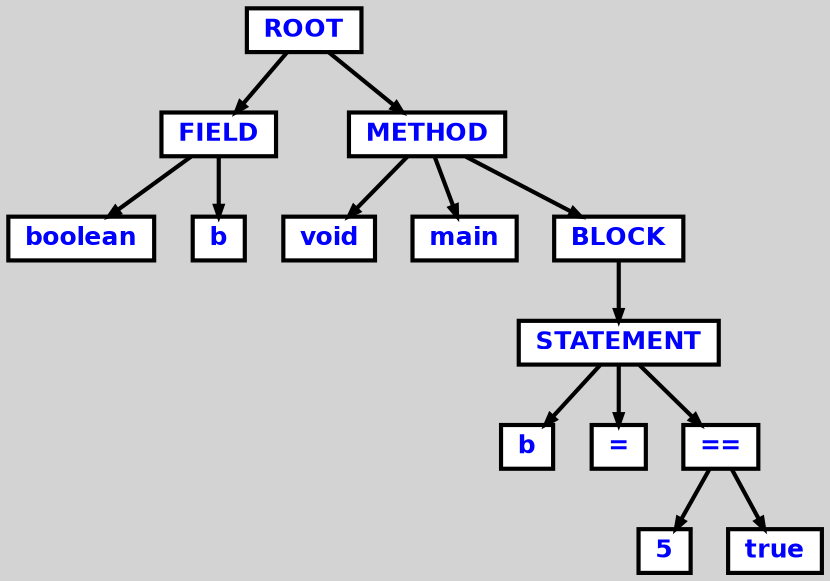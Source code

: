 digraph {

	ordering=out;
	ranksep=.4;
	bgcolor="lightgrey"; node [shape=box, fixedsize=false, fontsize=12, fontname="Helvetica-bold", fontcolor="blue"
		width=.25, height=.25, color="black", fillcolor="white", style="filled, solid, bold"];
	edge [arrowsize=.5, color="black", style="bold"]

  n0 [label="ROOT"];
  n1 [label="FIELD"];
  n1 [label="FIELD"];
  n2 [label="boolean"];
  n3 [label="b"];
  n4 [label="METHOD"];
  n4 [label="METHOD"];
  n5 [label="void"];
  n6 [label="main"];
  n7 [label="BLOCK"];
  n7 [label="BLOCK"];
  n8 [label="STATEMENT"];
  n8 [label="STATEMENT"];
  n9 [label="b"];
  n10 [label="="];
  n11 [label="=="];
  n11 [label="=="];
  n12 [label="5"];
  n13 [label="true"];

  n0 -> n1 // "ROOT" -> "FIELD"
  n1 -> n2 // "FIELD" -> "boolean"
  n1 -> n3 // "FIELD" -> "b"
  n0 -> n4 // "ROOT" -> "METHOD"
  n4 -> n5 // "METHOD" -> "void"
  n4 -> n6 // "METHOD" -> "main"
  n4 -> n7 // "METHOD" -> "BLOCK"
  n7 -> n8 // "BLOCK" -> "STATEMENT"
  n8 -> n9 // "STATEMENT" -> "b"
  n8 -> n10 // "STATEMENT" -> "="
  n8 -> n11 // "STATEMENT" -> "=="
  n11 -> n12 // "==" -> "5"
  n11 -> n13 // "==" -> "true"

}

